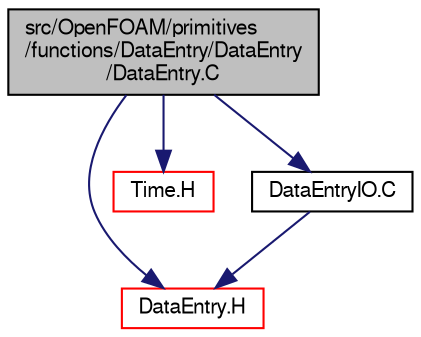 digraph "src/OpenFOAM/primitives/functions/DataEntry/DataEntry/DataEntry.C"
{
  bgcolor="transparent";
  edge [fontname="FreeSans",fontsize="10",labelfontname="FreeSans",labelfontsize="10"];
  node [fontname="FreeSans",fontsize="10",shape=record];
  Node0 [label="src/OpenFOAM/primitives\l/functions/DataEntry/DataEntry\l/DataEntry.C",height=0.2,width=0.4,color="black", fillcolor="grey75", style="filled", fontcolor="black"];
  Node0 -> Node1 [color="midnightblue",fontsize="10",style="solid",fontname="FreeSans"];
  Node1 [label="DataEntry.H",height=0.2,width=0.4,color="red",URL="$a12242.html"];
  Node0 -> Node113 [color="midnightblue",fontsize="10",style="solid",fontname="FreeSans"];
  Node113 [label="Time.H",height=0.2,width=0.4,color="red",URL="$a09311.html"];
  Node0 -> Node150 [color="midnightblue",fontsize="10",style="solid",fontname="FreeSans"];
  Node150 [label="DataEntryIO.C",height=0.2,width=0.4,color="black",URL="$a12248.html"];
  Node150 -> Node1 [color="midnightblue",fontsize="10",style="solid",fontname="FreeSans"];
}
